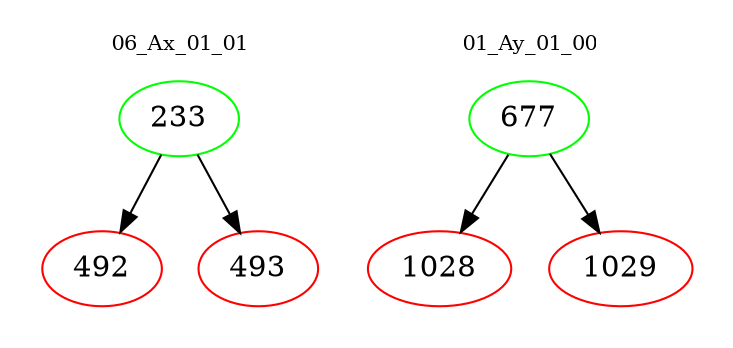 digraph{
subgraph cluster_0 {
color = white
label = "06_Ax_01_01";
fontsize=10;
T0_233 [label="233", color="green"]
T0_233 -> T0_492 [color="black"]
T0_492 [label="492", color="red"]
T0_233 -> T0_493 [color="black"]
T0_493 [label="493", color="red"]
}
subgraph cluster_1 {
color = white
label = "01_Ay_01_00";
fontsize=10;
T1_677 [label="677", color="green"]
T1_677 -> T1_1028 [color="black"]
T1_1028 [label="1028", color="red"]
T1_677 -> T1_1029 [color="black"]
T1_1029 [label="1029", color="red"]
}
}
